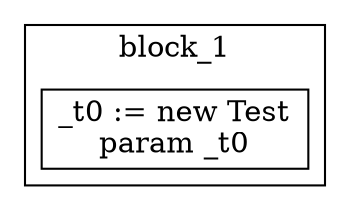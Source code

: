 digraph {
graph [splines=ortho]
compound=true;
subgraph "clusterRecursiveSum" {
label = "block_1";
5[shape=box label="_t0 := new Test\nparam _t0\n"];
}
}
